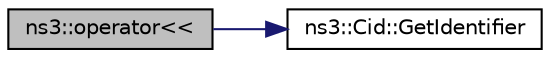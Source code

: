 digraph "ns3::operator&lt;&lt;"
{
  edge [fontname="Helvetica",fontsize="10",labelfontname="Helvetica",labelfontsize="10"];
  node [fontname="Helvetica",fontsize="10",shape=record];
  rankdir="LR";
  Node1 [label="ns3::operator\<\<",height=0.2,width=0.4,color="black", fillcolor="grey75", style="filled", fontcolor="black"];
  Node1 -> Node2 [color="midnightblue",fontsize="10",style="solid"];
  Node2 [label="ns3::Cid::GetIdentifier",height=0.2,width=0.4,color="black", fillcolor="white", style="filled",URL="$de/d5c/classns3_1_1Cid.html#a8745a5cf5b7f2e5d142c4fb79072a053"];
}
